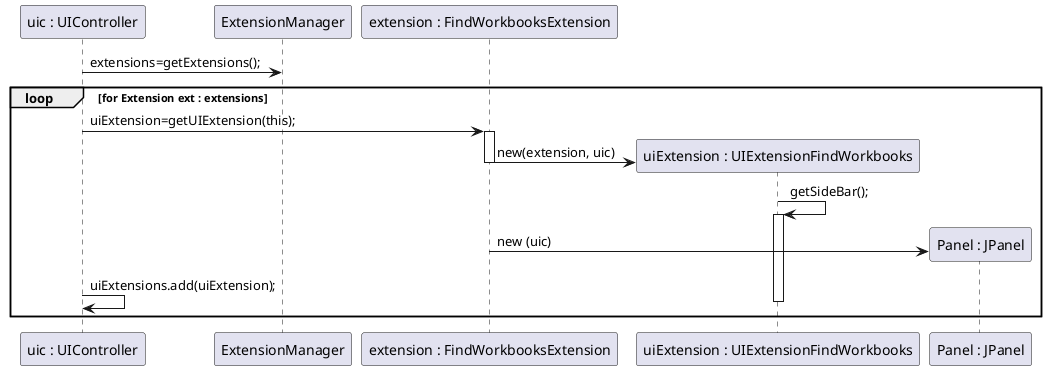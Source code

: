   @startuml find_workbooks_extension_setup.png

  participant "uic : UIController" as UIC
  participant ExtensionManager as Manager
  participant "extension : FindWorkbooksExtension" as Extension
  participant "uiExtension : UIExtensionFindWorkbooks" as UI
  participant "Panel : JPanel" as panel

  UIC -> Manager : extensions=getExtensions();
  loop for Extension ext : extensions
  	UIC -> Extension : uiExtension=getUIExtension(this);
  	activate Extension
  	create UI
  	Extension -> UI : new(extension, uic)
  	deactivate Extension
  	UI -> UI : getSideBar();
  	activate UI
  	create panel
  	Extension -> panel :  new (uic)  	
  	deactivate Extension
  	UIC -> UIC : uiExtensions.add(uiExtension);
    deactivate UI
  end
  
  @enduml